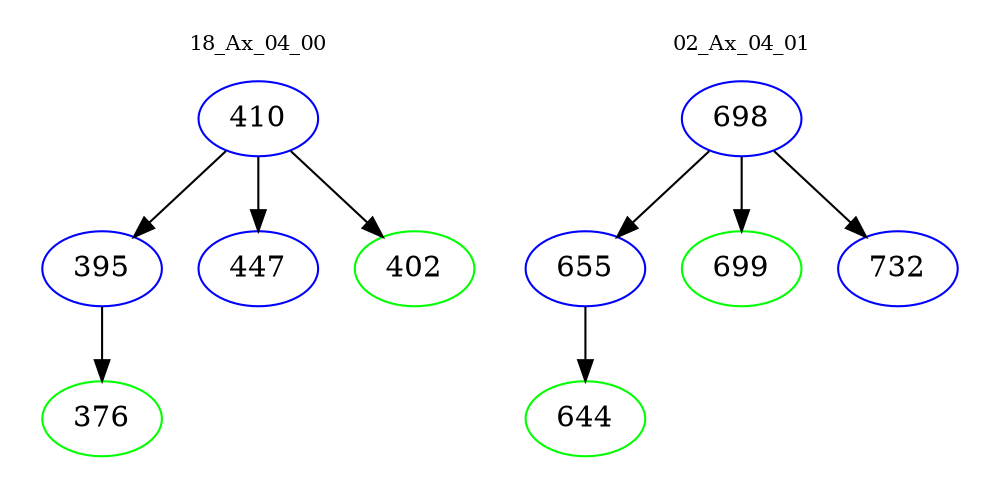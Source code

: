 digraph{
subgraph cluster_0 {
color = white
label = "18_Ax_04_00";
fontsize=10;
T0_410 [label="410", color="blue"]
T0_410 -> T0_395 [color="black"]
T0_395 [label="395", color="blue"]
T0_395 -> T0_376 [color="black"]
T0_376 [label="376", color="green"]
T0_410 -> T0_447 [color="black"]
T0_447 [label="447", color="blue"]
T0_410 -> T0_402 [color="black"]
T0_402 [label="402", color="green"]
}
subgraph cluster_1 {
color = white
label = "02_Ax_04_01";
fontsize=10;
T1_698 [label="698", color="blue"]
T1_698 -> T1_655 [color="black"]
T1_655 [label="655", color="blue"]
T1_655 -> T1_644 [color="black"]
T1_644 [label="644", color="green"]
T1_698 -> T1_699 [color="black"]
T1_699 [label="699", color="green"]
T1_698 -> T1_732 [color="black"]
T1_732 [label="732", color="blue"]
}
}
